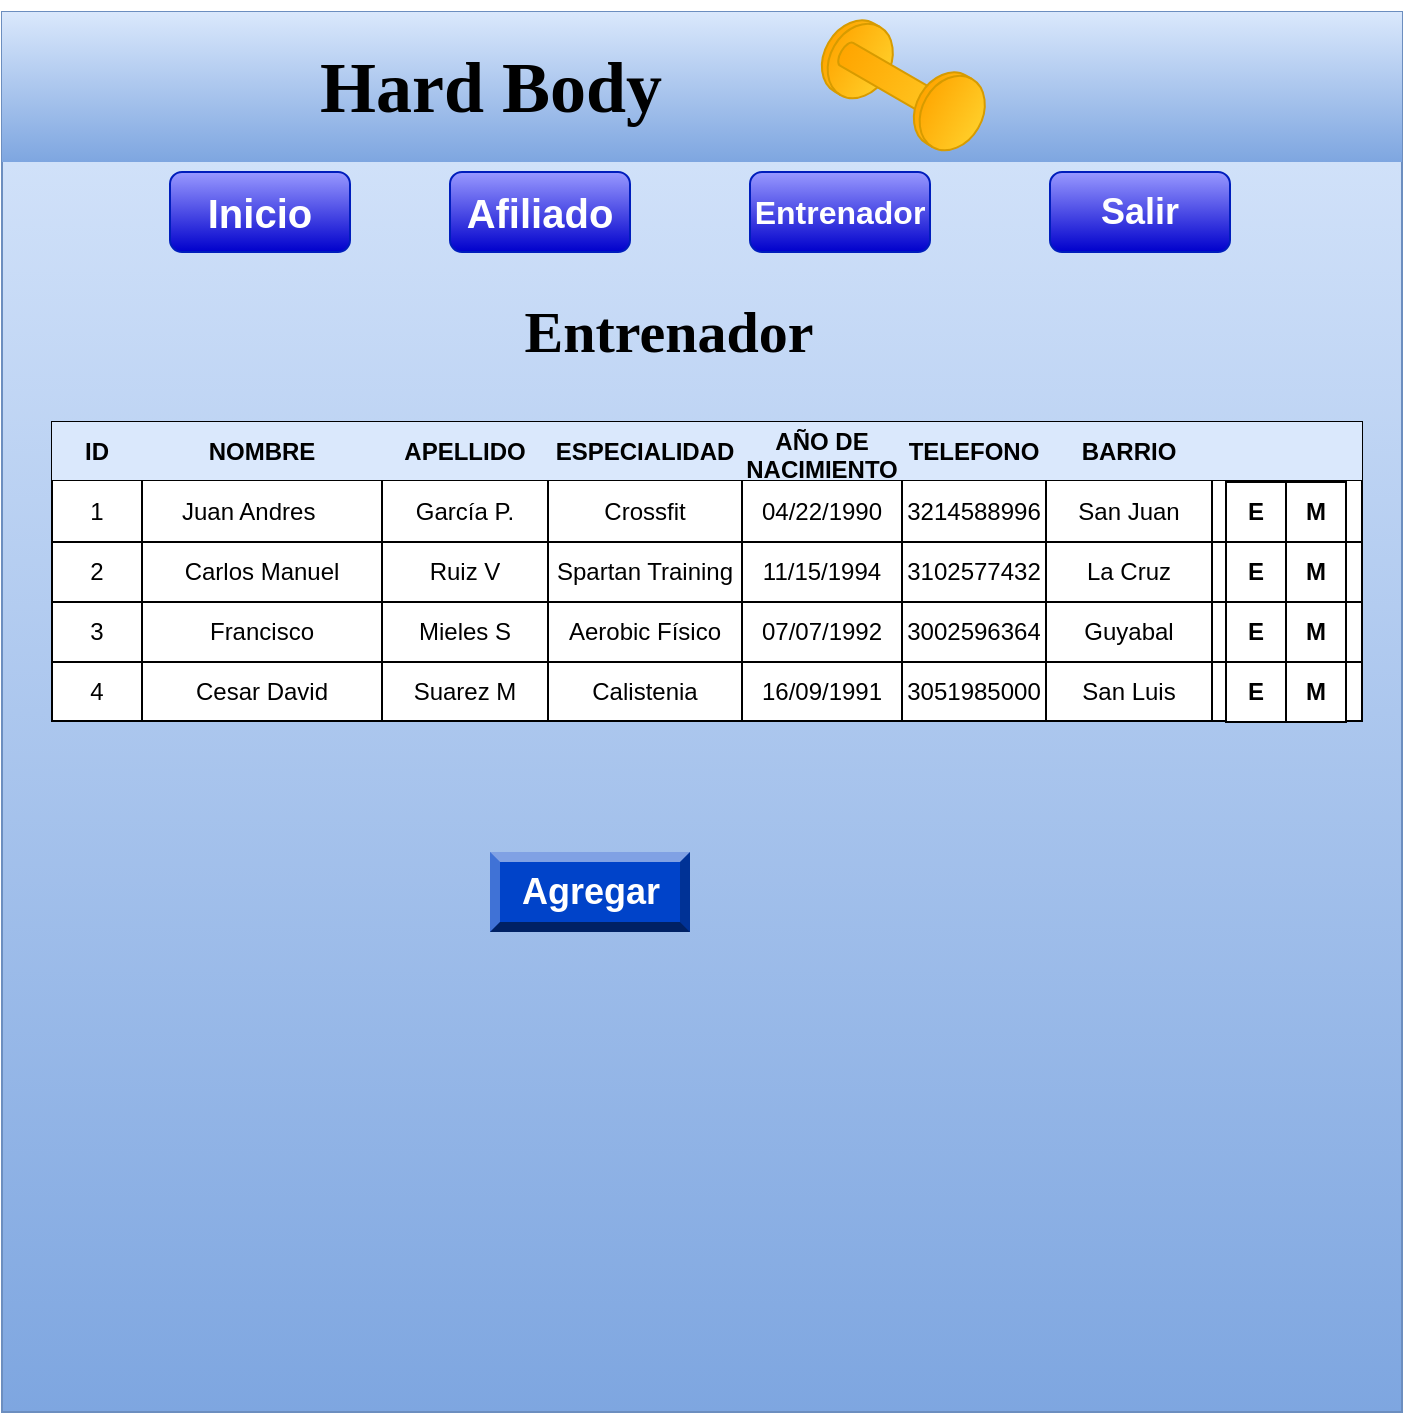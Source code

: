 <mxfile version="15.4.0" type="google"><diagram id="wjRYtiXQvv3tEas30bMT" name="Page-1"><mxGraphModel dx="868" dy="393" grid="1" gridSize="10" guides="1" tooltips="1" connect="1" arrows="1" fold="1" page="1" pageScale="1" pageWidth="827" pageHeight="1169" math="0" shadow="0"><root><mxCell id="0"/><mxCell id="1" parent="0"/><mxCell id="ImPpOt5W4n3lfHfFCqft-1" value="" style="whiteSpace=wrap;html=1;aspect=fixed;gradientColor=#7ea6e0;fillColor=#dae8fc;strokeColor=#6c8ebf;" parent="1" vertex="1"><mxGeometry x="120" y="145" width="700" height="700" as="geometry"/></mxCell><mxCell id="ImPpOt5W4n3lfHfFCqft-2" value="" style="rounded=0;whiteSpace=wrap;html=1;gradientColor=#7ea6e0;fillColor=#dae8fc;strokeColor=none;" parent="1" vertex="1"><mxGeometry x="120" y="145" width="700" height="75" as="geometry"/></mxCell><mxCell id="ImPpOt5W4n3lfHfFCqft-3" value="Hard Body" style="text;html=1;strokeColor=none;fillColor=none;align=center;verticalAlign=middle;whiteSpace=wrap;rounded=0;fontFamily=Tahoma;fontStyle=1;fontSize=36;" parent="1" vertex="1"><mxGeometry x="230" y="142.5" width="269" height="80" as="geometry"/></mxCell><mxCell id="ImPpOt5W4n3lfHfFCqft-4" value="" style="group;rotation=30;" parent="1" vertex="1" connectable="0"><mxGeometry x="530" y="156" width="80" height="50" as="geometry"/></mxCell><mxCell id="ImPpOt5W4n3lfHfFCqft-5" value="" style="shape=cylinder3;whiteSpace=wrap;html=1;boundedLbl=1;backgroundOutline=1;size=15;fontFamily=Tahoma;fontSize=32;strokeColor=#d79b00;rotation=120;fillColor=#ffcd28;gradientColor=#ffa500;" parent="ImPpOt5W4n3lfHfFCqft-4" vertex="1"><mxGeometry x="-2" y="-4" width="39.344" height="33.333" as="geometry"/></mxCell><mxCell id="ImPpOt5W4n3lfHfFCqft-6" value="" style="shape=cylinder3;whiteSpace=wrap;html=1;boundedLbl=1;backgroundOutline=1;size=3;fontFamily=Tahoma;fontSize=32;strokeColor=#d79b00;rotation=120;fillColor=#ffcd28;gradientColor=#ffa500;" parent="ImPpOt5W4n3lfHfFCqft-4" vertex="1"><mxGeometry x="32" y="-8" width="13.115" height="66.667" as="geometry"/></mxCell><mxCell id="ImPpOt5W4n3lfHfFCqft-7" value="" style="shape=cylinder3;whiteSpace=wrap;html=1;boundedLbl=1;backgroundOutline=1;size=15;fontFamily=Tahoma;fontSize=32;strokeColor=#d79b00;rotation=120;fillColor=#ffcd28;gradientColor=#ffa500;" parent="ImPpOt5W4n3lfHfFCqft-4" vertex="1"><mxGeometry x="44" y="22" width="39.344" height="33.333" as="geometry"/></mxCell><mxCell id="ImPpOt5W4n3lfHfFCqft-8" value="&lt;h1 style=&quot;font-size: 20px;&quot;&gt;Inicio&lt;/h1&gt;" style="rounded=1;whiteSpace=wrap;html=1;fillColor=#9999FF;strokeColor=#001DBC;fontColor=#ffffff;gradientColor=#0000CC;fontSize=20;" parent="1" vertex="1"><mxGeometry x="204" y="225" width="90" height="40" as="geometry"/></mxCell><mxCell id="ImPpOt5W4n3lfHfFCqft-9" value="&lt;h1 style=&quot;font-size: 20px;&quot;&gt;Afiliado&lt;/h1&gt;" style="rounded=1;whiteSpace=wrap;html=1;fillColor=#9999FF;strokeColor=#001DBC;fontColor=#ffffff;gradientColor=#0000CC;fontSize=20;" parent="1" vertex="1"><mxGeometry x="344" y="225" width="90" height="40" as="geometry"/></mxCell><mxCell id="ImPpOt5W4n3lfHfFCqft-10" value="&lt;h2&gt;&lt;font style=&quot;font-size: 16px&quot;&gt;Entrenador&lt;/font&gt;&lt;/h2&gt;" style="rounded=1;whiteSpace=wrap;html=1;fillColor=#9999FF;strokeColor=#001DBC;fontColor=#ffffff;gradientColor=#0000CC;" parent="1" vertex="1"><mxGeometry x="494" y="225" width="90" height="40" as="geometry"/></mxCell><mxCell id="ImPpOt5W4n3lfHfFCqft-11" value="&lt;h2&gt;Salir&lt;/h2&gt;" style="rounded=1;whiteSpace=wrap;html=1;fillColor=#9999FF;strokeColor=#001DBC;fontColor=#ffffff;gradientColor=#0000CC;" parent="1" vertex="1"><mxGeometry x="644" y="225" width="90" height="40" as="geometry"/></mxCell><mxCell id="ImPpOt5W4n3lfHfFCqft-14" value="&lt;font color=&quot;#ffffff&quot;&gt;&lt;b&gt;Agregar&lt;/b&gt;&lt;/font&gt;" style="labelPosition=center;verticalLabelPosition=middle;align=center;html=1;shape=mxgraph.basic.shaded_button;dx=5;fillColor=#0043C9;strokeColor=none;fontSize=18;" parent="1" vertex="1"><mxGeometry x="364" y="565" width="100" height="40" as="geometry"/></mxCell><mxCell id="ImPpOt5W4n3lfHfFCqft-29" value="" style="shape=table;html=1;whiteSpace=wrap;startSize=0;container=1;collapsible=0;childLayout=tableLayout;" parent="1" vertex="1"><mxGeometry x="145" y="350" width="655" height="149.5" as="geometry"/></mxCell><mxCell id="ImPpOt5W4n3lfHfFCqft-30" value="" style="shape=partialRectangle;html=1;whiteSpace=wrap;collapsible=0;dropTarget=0;pointerEvents=0;fillColor=none;top=0;left=0;bottom=0;right=0;points=[[0,0.5],[1,0.5]];portConstraint=eastwest;" parent="ImPpOt5W4n3lfHfFCqft-29" vertex="1"><mxGeometry width="655" height="29" as="geometry"/></mxCell><mxCell id="ImPpOt5W4n3lfHfFCqft-31" value="ID" style="shape=partialRectangle;html=1;whiteSpace=wrap;connectable=0;fillColor=#dae8fc;top=0;left=0;bottom=0;right=0;overflow=hidden;pointerEvents=1;strokeColor=#6c8ebf;fontStyle=1" parent="ImPpOt5W4n3lfHfFCqft-30" vertex="1"><mxGeometry width="45" height="29" as="geometry"><mxRectangle width="45" height="29" as="alternateBounds"/></mxGeometry></mxCell><mxCell id="ImPpOt5W4n3lfHfFCqft-59" value="NOMBRE" style="shape=partialRectangle;html=1;whiteSpace=wrap;connectable=0;fillColor=#dae8fc;top=0;left=0;bottom=0;right=0;overflow=hidden;pointerEvents=1;strokeColor=#6c8ebf;fontStyle=1" parent="ImPpOt5W4n3lfHfFCqft-30" vertex="1"><mxGeometry x="45" width="120" height="29" as="geometry"><mxRectangle width="120" height="29" as="alternateBounds"/></mxGeometry></mxCell><mxCell id="ImPpOt5W4n3lfHfFCqft-32" value="APELLIDO" style="shape=partialRectangle;html=1;whiteSpace=wrap;connectable=0;fillColor=#dae8fc;top=0;left=0;bottom=0;right=0;overflow=hidden;pointerEvents=1;strokeColor=#6c8ebf;fontStyle=1" parent="ImPpOt5W4n3lfHfFCqft-30" vertex="1"><mxGeometry x="165" width="83" height="29" as="geometry"><mxRectangle width="83" height="29" as="alternateBounds"/></mxGeometry></mxCell><mxCell id="ImPpOt5W4n3lfHfFCqft-62" value="ESPECIALIDAD" style="shape=partialRectangle;html=1;whiteSpace=wrap;connectable=0;fillColor=#dae8fc;top=0;left=0;bottom=0;right=0;overflow=hidden;pointerEvents=1;strokeColor=#6c8ebf;fontStyle=1" parent="ImPpOt5W4n3lfHfFCqft-30" vertex="1"><mxGeometry x="248" width="97" height="29" as="geometry"><mxRectangle width="97" height="29" as="alternateBounds"/></mxGeometry></mxCell><mxCell id="ImPpOt5W4n3lfHfFCqft-33" value="AÑO DE NACIMIENTO" style="shape=partialRectangle;html=1;whiteSpace=wrap;connectable=0;fillColor=#dae8fc;top=0;left=0;bottom=0;right=0;overflow=hidden;pointerEvents=1;strokeColor=#6c8ebf;fontStyle=1" parent="ImPpOt5W4n3lfHfFCqft-30" vertex="1"><mxGeometry x="345" width="80" height="29" as="geometry"><mxRectangle width="80" height="29" as="alternateBounds"/></mxGeometry></mxCell><mxCell id="ImPpOt5W4n3lfHfFCqft-77" value="TELEFONO" style="shape=partialRectangle;html=1;whiteSpace=wrap;connectable=0;fillColor=#dae8fc;top=0;left=0;bottom=0;right=0;overflow=hidden;pointerEvents=1;strokeColor=#6c8ebf;fontStyle=1" parent="ImPpOt5W4n3lfHfFCqft-30" vertex="1"><mxGeometry x="425" width="72" height="29" as="geometry"><mxRectangle width="72" height="29" as="alternateBounds"/></mxGeometry></mxCell><mxCell id="ImPpOt5W4n3lfHfFCqft-82" value="BARRIO" style="shape=partialRectangle;html=1;whiteSpace=wrap;connectable=0;fillColor=#dae8fc;top=0;left=0;bottom=0;right=0;overflow=hidden;pointerEvents=1;strokeColor=#6c8ebf;fontStyle=1" parent="ImPpOt5W4n3lfHfFCqft-30" vertex="1"><mxGeometry x="497" width="83" height="29" as="geometry"><mxRectangle width="83" height="29" as="alternateBounds"/></mxGeometry></mxCell><mxCell id="9mJ9wJw9D1rqGEM8jgED-1" style="shape=partialRectangle;html=1;whiteSpace=wrap;connectable=0;fillColor=#dae8fc;top=0;left=0;bottom=0;right=0;overflow=hidden;pointerEvents=1;strokeColor=#6c8ebf;fontStyle=1" parent="ImPpOt5W4n3lfHfFCqft-30" vertex="1"><mxGeometry x="580" width="75" height="29" as="geometry"><mxRectangle width="75" height="29" as="alternateBounds"/></mxGeometry></mxCell><mxCell id="ImPpOt5W4n3lfHfFCqft-34" value="" style="shape=partialRectangle;html=1;whiteSpace=wrap;collapsible=0;dropTarget=0;pointerEvents=0;fillColor=none;top=0;left=0;bottom=0;right=0;points=[[0,0.5],[1,0.5]];portConstraint=eastwest;" parent="ImPpOt5W4n3lfHfFCqft-29" vertex="1"><mxGeometry y="29" width="655" height="31" as="geometry"/></mxCell><mxCell id="ImPpOt5W4n3lfHfFCqft-35" value="1" style="shape=partialRectangle;html=1;whiteSpace=wrap;connectable=0;fillColor=none;top=0;left=0;bottom=0;right=0;overflow=hidden;pointerEvents=1;" parent="ImPpOt5W4n3lfHfFCqft-34" vertex="1"><mxGeometry width="45" height="31" as="geometry"><mxRectangle width="45" height="31" as="alternateBounds"/></mxGeometry></mxCell><mxCell id="ImPpOt5W4n3lfHfFCqft-60" value="Juan Andres&lt;span style=&quot;white-space: pre&quot;&gt;&#9;&lt;/span&gt;" style="shape=partialRectangle;html=1;whiteSpace=wrap;connectable=0;fillColor=none;top=0;left=0;bottom=0;right=0;overflow=hidden;pointerEvents=1;" parent="ImPpOt5W4n3lfHfFCqft-34" vertex="1"><mxGeometry x="45" width="120" height="31" as="geometry"><mxRectangle width="120" height="31" as="alternateBounds"/></mxGeometry></mxCell><mxCell id="ImPpOt5W4n3lfHfFCqft-36" value="García P." style="shape=partialRectangle;html=1;whiteSpace=wrap;connectable=0;fillColor=none;top=0;left=0;bottom=0;right=0;overflow=hidden;pointerEvents=1;" parent="ImPpOt5W4n3lfHfFCqft-34" vertex="1"><mxGeometry x="165" width="83" height="31" as="geometry"><mxRectangle width="83" height="31" as="alternateBounds"/></mxGeometry></mxCell><mxCell id="ImPpOt5W4n3lfHfFCqft-63" value="Crossfit" style="shape=partialRectangle;html=1;whiteSpace=wrap;connectable=0;fillColor=none;top=0;left=0;bottom=0;right=0;overflow=hidden;pointerEvents=1;" parent="ImPpOt5W4n3lfHfFCqft-34" vertex="1"><mxGeometry x="248" width="97" height="31" as="geometry"><mxRectangle width="97" height="31" as="alternateBounds"/></mxGeometry></mxCell><mxCell id="ImPpOt5W4n3lfHfFCqft-37" value="04/22/1990" style="shape=partialRectangle;html=1;whiteSpace=wrap;connectable=0;fillColor=none;top=0;left=0;bottom=0;right=0;overflow=hidden;pointerEvents=1;" parent="ImPpOt5W4n3lfHfFCqft-34" vertex="1"><mxGeometry x="345" width="80" height="31" as="geometry"><mxRectangle width="80" height="31" as="alternateBounds"/></mxGeometry></mxCell><mxCell id="ImPpOt5W4n3lfHfFCqft-78" value="3214588996" style="shape=partialRectangle;html=1;whiteSpace=wrap;connectable=0;fillColor=none;top=0;left=0;bottom=0;right=0;overflow=hidden;pointerEvents=1;" parent="ImPpOt5W4n3lfHfFCqft-34" vertex="1"><mxGeometry x="425" width="72" height="31" as="geometry"><mxRectangle width="72" height="31" as="alternateBounds"/></mxGeometry></mxCell><mxCell id="ImPpOt5W4n3lfHfFCqft-83" value="San Juan" style="shape=partialRectangle;html=1;whiteSpace=wrap;connectable=0;fillColor=none;top=0;left=0;bottom=0;right=0;overflow=hidden;pointerEvents=1;" parent="ImPpOt5W4n3lfHfFCqft-34" vertex="1"><mxGeometry x="497" width="83" height="31" as="geometry"><mxRectangle width="83" height="31" as="alternateBounds"/></mxGeometry></mxCell><mxCell id="9mJ9wJw9D1rqGEM8jgED-2" style="shape=partialRectangle;html=1;whiteSpace=wrap;connectable=0;fillColor=none;top=0;left=0;bottom=0;right=0;overflow=hidden;pointerEvents=1;" parent="ImPpOt5W4n3lfHfFCqft-34" vertex="1"><mxGeometry x="580" width="75" height="31" as="geometry"><mxRectangle width="75" height="31" as="alternateBounds"/></mxGeometry></mxCell><mxCell id="ImPpOt5W4n3lfHfFCqft-38" value="" style="shape=partialRectangle;html=1;whiteSpace=wrap;collapsible=0;dropTarget=0;pointerEvents=0;fillColor=none;top=0;left=0;bottom=0;right=0;points=[[0,0.5],[1,0.5]];portConstraint=eastwest;" parent="ImPpOt5W4n3lfHfFCqft-29" vertex="1"><mxGeometry y="60" width="655" height="30" as="geometry"/></mxCell><mxCell id="ImPpOt5W4n3lfHfFCqft-39" value="2" style="shape=partialRectangle;html=1;whiteSpace=wrap;connectable=0;fillColor=none;top=0;left=0;bottom=0;right=0;overflow=hidden;pointerEvents=1;" parent="ImPpOt5W4n3lfHfFCqft-38" vertex="1"><mxGeometry width="45" height="30" as="geometry"><mxRectangle width="45" height="30" as="alternateBounds"/></mxGeometry></mxCell><mxCell id="ImPpOt5W4n3lfHfFCqft-61" value="Carlos Manuel" style="shape=partialRectangle;html=1;whiteSpace=wrap;connectable=0;fillColor=none;top=0;left=0;bottom=0;right=0;overflow=hidden;pointerEvents=1;" parent="ImPpOt5W4n3lfHfFCqft-38" vertex="1"><mxGeometry x="45" width="120" height="30" as="geometry"><mxRectangle width="120" height="30" as="alternateBounds"/></mxGeometry></mxCell><mxCell id="ImPpOt5W4n3lfHfFCqft-40" value="Ruiz V" style="shape=partialRectangle;html=1;whiteSpace=wrap;connectable=0;fillColor=none;top=0;left=0;bottom=0;right=0;overflow=hidden;pointerEvents=1;" parent="ImPpOt5W4n3lfHfFCqft-38" vertex="1"><mxGeometry x="165" width="83" height="30" as="geometry"><mxRectangle width="83" height="30" as="alternateBounds"/></mxGeometry></mxCell><mxCell id="ImPpOt5W4n3lfHfFCqft-64" value="Spartan Training" style="shape=partialRectangle;html=1;whiteSpace=wrap;connectable=0;fillColor=none;top=0;left=0;bottom=0;right=0;overflow=hidden;pointerEvents=1;" parent="ImPpOt5W4n3lfHfFCqft-38" vertex="1"><mxGeometry x="248" width="97" height="30" as="geometry"><mxRectangle width="97" height="30" as="alternateBounds"/></mxGeometry></mxCell><mxCell id="ImPpOt5W4n3lfHfFCqft-41" value="11/15/1994" style="shape=partialRectangle;html=1;whiteSpace=wrap;connectable=0;fillColor=none;top=0;left=0;bottom=0;right=0;overflow=hidden;pointerEvents=1;" parent="ImPpOt5W4n3lfHfFCqft-38" vertex="1"><mxGeometry x="345" width="80" height="30" as="geometry"><mxRectangle width="80" height="30" as="alternateBounds"/></mxGeometry></mxCell><mxCell id="ImPpOt5W4n3lfHfFCqft-79" value="3102577432" style="shape=partialRectangle;html=1;whiteSpace=wrap;connectable=0;fillColor=none;top=0;left=0;bottom=0;right=0;overflow=hidden;pointerEvents=1;" parent="ImPpOt5W4n3lfHfFCqft-38" vertex="1"><mxGeometry x="425" width="72" height="30" as="geometry"><mxRectangle width="72" height="30" as="alternateBounds"/></mxGeometry></mxCell><mxCell id="ImPpOt5W4n3lfHfFCqft-84" value="La Cruz" style="shape=partialRectangle;html=1;whiteSpace=wrap;connectable=0;fillColor=none;top=0;left=0;bottom=0;right=0;overflow=hidden;pointerEvents=1;" parent="ImPpOt5W4n3lfHfFCqft-38" vertex="1"><mxGeometry x="497" width="83" height="30" as="geometry"><mxRectangle width="83" height="30" as="alternateBounds"/></mxGeometry></mxCell><mxCell id="9mJ9wJw9D1rqGEM8jgED-3" style="shape=partialRectangle;html=1;whiteSpace=wrap;connectable=0;fillColor=none;top=0;left=0;bottom=0;right=0;overflow=hidden;pointerEvents=1;" parent="ImPpOt5W4n3lfHfFCqft-38" vertex="1"><mxGeometry x="580" width="75" height="30" as="geometry"><mxRectangle width="75" height="30" as="alternateBounds"/></mxGeometry></mxCell><mxCell id="ImPpOt5W4n3lfHfFCqft-71" style="shape=partialRectangle;html=1;whiteSpace=wrap;collapsible=0;dropTarget=0;pointerEvents=0;fillColor=none;top=0;left=0;bottom=0;right=0;points=[[0,0.5],[1,0.5]];portConstraint=eastwest;" parent="ImPpOt5W4n3lfHfFCqft-29" vertex="1"><mxGeometry y="90" width="655" height="30" as="geometry"/></mxCell><mxCell id="ImPpOt5W4n3lfHfFCqft-72" value="3" style="shape=partialRectangle;html=1;whiteSpace=wrap;connectable=0;fillColor=none;top=0;left=0;bottom=0;right=0;overflow=hidden;pointerEvents=1;" parent="ImPpOt5W4n3lfHfFCqft-71" vertex="1"><mxGeometry width="45" height="30" as="geometry"><mxRectangle width="45" height="30" as="alternateBounds"/></mxGeometry></mxCell><mxCell id="ImPpOt5W4n3lfHfFCqft-73" value="Francisco" style="shape=partialRectangle;html=1;whiteSpace=wrap;connectable=0;fillColor=none;top=0;left=0;bottom=0;right=0;overflow=hidden;pointerEvents=1;" parent="ImPpOt5W4n3lfHfFCqft-71" vertex="1"><mxGeometry x="45" width="120" height="30" as="geometry"><mxRectangle width="120" height="30" as="alternateBounds"/></mxGeometry></mxCell><mxCell id="ImPpOt5W4n3lfHfFCqft-74" value="Mieles S" style="shape=partialRectangle;html=1;whiteSpace=wrap;connectable=0;fillColor=none;top=0;left=0;bottom=0;right=0;overflow=hidden;pointerEvents=1;" parent="ImPpOt5W4n3lfHfFCqft-71" vertex="1"><mxGeometry x="165" width="83" height="30" as="geometry"><mxRectangle width="83" height="30" as="alternateBounds"/></mxGeometry></mxCell><mxCell id="ImPpOt5W4n3lfHfFCqft-75" value="Aerobic Físico" style="shape=partialRectangle;html=1;whiteSpace=wrap;connectable=0;fillColor=none;top=0;left=0;bottom=0;right=0;overflow=hidden;pointerEvents=1;" parent="ImPpOt5W4n3lfHfFCqft-71" vertex="1"><mxGeometry x="248" width="97" height="30" as="geometry"><mxRectangle width="97" height="30" as="alternateBounds"/></mxGeometry></mxCell><mxCell id="ImPpOt5W4n3lfHfFCqft-76" value="07/07/1992" style="shape=partialRectangle;html=1;whiteSpace=wrap;connectable=0;fillColor=none;top=0;left=0;bottom=0;right=0;overflow=hidden;pointerEvents=1;" parent="ImPpOt5W4n3lfHfFCqft-71" vertex="1"><mxGeometry x="345" width="80" height="30" as="geometry"><mxRectangle width="80" height="30" as="alternateBounds"/></mxGeometry></mxCell><mxCell id="ImPpOt5W4n3lfHfFCqft-80" value="3002596364" style="shape=partialRectangle;html=1;whiteSpace=wrap;connectable=0;fillColor=none;top=0;left=0;bottom=0;right=0;overflow=hidden;pointerEvents=1;" parent="ImPpOt5W4n3lfHfFCqft-71" vertex="1"><mxGeometry x="425" width="72" height="30" as="geometry"><mxRectangle width="72" height="30" as="alternateBounds"/></mxGeometry></mxCell><mxCell id="ImPpOt5W4n3lfHfFCqft-85" value="Guyabal" style="shape=partialRectangle;html=1;whiteSpace=wrap;connectable=0;fillColor=none;top=0;left=0;bottom=0;right=0;overflow=hidden;pointerEvents=1;" parent="ImPpOt5W4n3lfHfFCqft-71" vertex="1"><mxGeometry x="497" width="83" height="30" as="geometry"><mxRectangle width="83" height="30" as="alternateBounds"/></mxGeometry></mxCell><mxCell id="9mJ9wJw9D1rqGEM8jgED-4" style="shape=partialRectangle;html=1;whiteSpace=wrap;connectable=0;fillColor=none;top=0;left=0;bottom=0;right=0;overflow=hidden;pointerEvents=1;" parent="ImPpOt5W4n3lfHfFCqft-71" vertex="1"><mxGeometry x="580" width="75" height="30" as="geometry"><mxRectangle width="75" height="30" as="alternateBounds"/></mxGeometry></mxCell><mxCell id="ImPpOt5W4n3lfHfFCqft-65" style="shape=partialRectangle;html=1;whiteSpace=wrap;collapsible=0;dropTarget=0;pointerEvents=0;fillColor=none;top=0;left=0;bottom=0;right=0;points=[[0,0.5],[1,0.5]];portConstraint=eastwest;" parent="ImPpOt5W4n3lfHfFCqft-29" vertex="1"><mxGeometry y="120" width="655" height="30" as="geometry"/></mxCell><mxCell id="ImPpOt5W4n3lfHfFCqft-66" value="4" style="shape=partialRectangle;html=1;whiteSpace=wrap;connectable=0;fillColor=none;top=0;left=0;bottom=0;right=0;overflow=hidden;pointerEvents=1;" parent="ImPpOt5W4n3lfHfFCqft-65" vertex="1"><mxGeometry width="45" height="30" as="geometry"><mxRectangle width="45" height="30" as="alternateBounds"/></mxGeometry></mxCell><mxCell id="ImPpOt5W4n3lfHfFCqft-67" value="Cesar David" style="shape=partialRectangle;html=1;whiteSpace=wrap;connectable=0;fillColor=none;top=0;left=0;bottom=0;right=0;overflow=hidden;pointerEvents=1;" parent="ImPpOt5W4n3lfHfFCqft-65" vertex="1"><mxGeometry x="45" width="120" height="30" as="geometry"><mxRectangle width="120" height="30" as="alternateBounds"/></mxGeometry></mxCell><mxCell id="ImPpOt5W4n3lfHfFCqft-68" value="Suarez M" style="shape=partialRectangle;html=1;whiteSpace=wrap;connectable=0;fillColor=none;top=0;left=0;bottom=0;right=0;overflow=hidden;pointerEvents=1;" parent="ImPpOt5W4n3lfHfFCqft-65" vertex="1"><mxGeometry x="165" width="83" height="30" as="geometry"><mxRectangle width="83" height="30" as="alternateBounds"/></mxGeometry></mxCell><mxCell id="ImPpOt5W4n3lfHfFCqft-69" value="Calistenia" style="shape=partialRectangle;html=1;whiteSpace=wrap;connectable=0;fillColor=none;top=0;left=0;bottom=0;right=0;overflow=hidden;pointerEvents=1;" parent="ImPpOt5W4n3lfHfFCqft-65" vertex="1"><mxGeometry x="248" width="97" height="30" as="geometry"><mxRectangle width="97" height="30" as="alternateBounds"/></mxGeometry></mxCell><mxCell id="ImPpOt5W4n3lfHfFCqft-70" value="16/09/1991" style="shape=partialRectangle;html=1;whiteSpace=wrap;connectable=0;fillColor=none;top=0;left=0;bottom=0;right=0;overflow=hidden;pointerEvents=1;" parent="ImPpOt5W4n3lfHfFCqft-65" vertex="1"><mxGeometry x="345" width="80" height="30" as="geometry"><mxRectangle width="80" height="30" as="alternateBounds"/></mxGeometry></mxCell><mxCell id="ImPpOt5W4n3lfHfFCqft-81" value="3051985000" style="shape=partialRectangle;html=1;whiteSpace=wrap;connectable=0;fillColor=none;top=0;left=0;bottom=0;right=0;overflow=hidden;pointerEvents=1;" parent="ImPpOt5W4n3lfHfFCqft-65" vertex="1"><mxGeometry x="425" width="72" height="30" as="geometry"><mxRectangle width="72" height="30" as="alternateBounds"/></mxGeometry></mxCell><mxCell id="ImPpOt5W4n3lfHfFCqft-86" value="San Luis" style="shape=partialRectangle;html=1;whiteSpace=wrap;connectable=0;fillColor=none;top=0;left=0;bottom=0;right=0;overflow=hidden;pointerEvents=1;" parent="ImPpOt5W4n3lfHfFCqft-65" vertex="1"><mxGeometry x="497" width="83" height="30" as="geometry"><mxRectangle width="83" height="30" as="alternateBounds"/></mxGeometry></mxCell><mxCell id="9mJ9wJw9D1rqGEM8jgED-5" style="shape=partialRectangle;html=1;whiteSpace=wrap;connectable=0;fillColor=none;top=0;left=0;bottom=0;right=0;overflow=hidden;pointerEvents=1;" parent="ImPpOt5W4n3lfHfFCqft-65" vertex="1"><mxGeometry x="580" width="75" height="30" as="geometry"><mxRectangle width="75" height="30" as="alternateBounds"/></mxGeometry></mxCell><mxCell id="ImPpOt5W4n3lfHfFCqft-87" value="Entrenador" style="text;html=1;strokeColor=none;fillColor=none;align=center;verticalAlign=middle;whiteSpace=wrap;rounded=0;fontFamily=Tahoma;fontStyle=1;fontSize=29;" parent="1" vertex="1"><mxGeometry x="319" y="265" width="269" height="80" as="geometry"/></mxCell><mxCell id="9mJ9wJw9D1rqGEM8jgED-6" value="&lt;b&gt;E&lt;/b&gt;" style="rounded=0;whiteSpace=wrap;html=1;" parent="1" vertex="1"><mxGeometry x="732" y="380" width="30" height="30" as="geometry"/></mxCell><mxCell id="9mJ9wJw9D1rqGEM8jgED-7" value="&lt;b&gt;M&lt;/b&gt;" style="rounded=0;whiteSpace=wrap;html=1;" parent="1" vertex="1"><mxGeometry x="762" y="380" width="30" height="30" as="geometry"/></mxCell><mxCell id="9mJ9wJw9D1rqGEM8jgED-8" value="&lt;b&gt;E&lt;/b&gt;" style="rounded=0;whiteSpace=wrap;html=1;" parent="1" vertex="1"><mxGeometry x="732" y="410" width="30" height="30" as="geometry"/></mxCell><mxCell id="9mJ9wJw9D1rqGEM8jgED-9" value="&lt;b&gt;M&lt;/b&gt;" style="rounded=0;whiteSpace=wrap;html=1;" parent="1" vertex="1"><mxGeometry x="762" y="410" width="30" height="30" as="geometry"/></mxCell><mxCell id="9mJ9wJw9D1rqGEM8jgED-10" value="&lt;b&gt;E&lt;/b&gt;" style="rounded=0;whiteSpace=wrap;html=1;" parent="1" vertex="1"><mxGeometry x="732" y="440" width="30" height="30" as="geometry"/></mxCell><mxCell id="9mJ9wJw9D1rqGEM8jgED-11" value="&lt;b&gt;M&lt;/b&gt;" style="rounded=0;whiteSpace=wrap;html=1;" parent="1" vertex="1"><mxGeometry x="762" y="440" width="30" height="30" as="geometry"/></mxCell><mxCell id="9mJ9wJw9D1rqGEM8jgED-12" value="&lt;b&gt;E&lt;/b&gt;" style="rounded=0;whiteSpace=wrap;html=1;" parent="1" vertex="1"><mxGeometry x="732" y="470" width="30" height="30" as="geometry"/></mxCell><mxCell id="9mJ9wJw9D1rqGEM8jgED-13" value="&lt;b&gt;M&lt;/b&gt;" style="rounded=0;whiteSpace=wrap;html=1;" parent="1" vertex="1"><mxGeometry x="762" y="470" width="30" height="30" as="geometry"/></mxCell></root></mxGraphModel></diagram></mxfile>